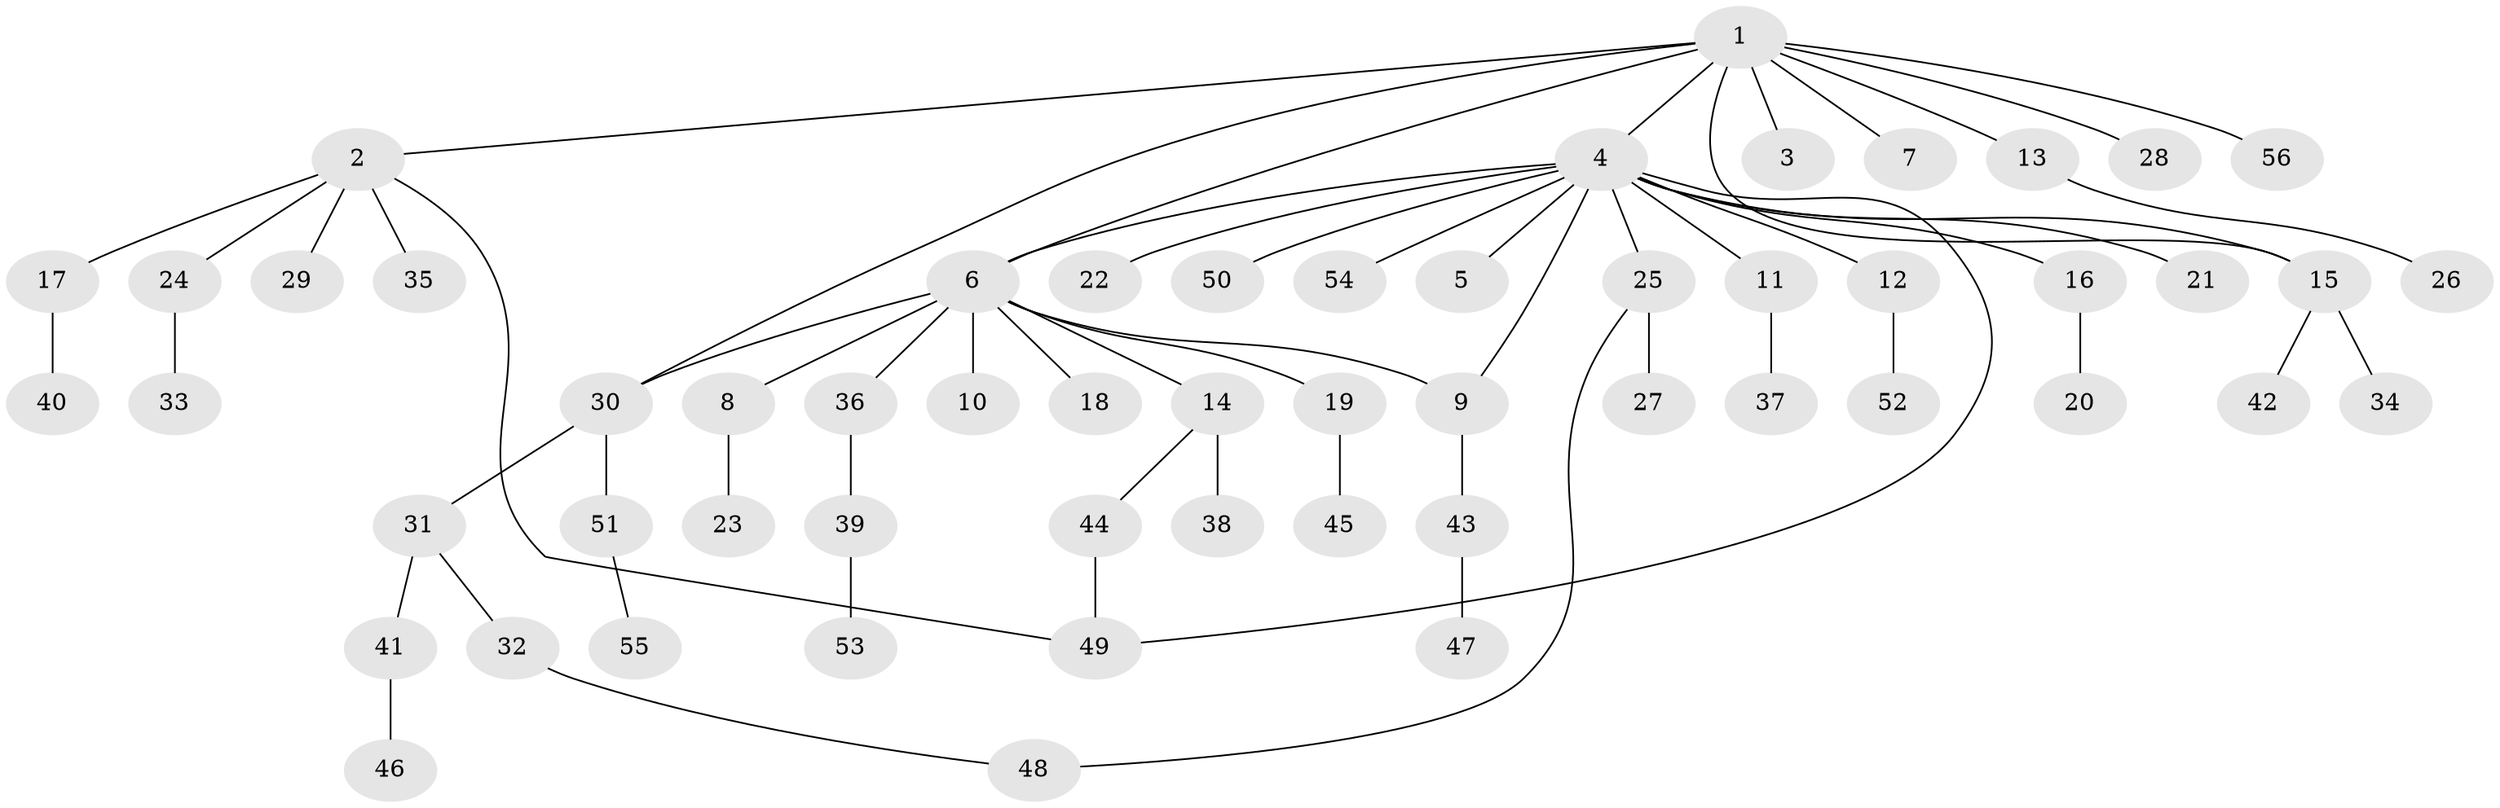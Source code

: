 // coarse degree distribution, {9: 0.05405405405405406, 7: 0.02702702702702703, 15: 0.02702702702702703, 1: 0.6756756756756757, 3: 0.05405405405405406, 2: 0.13513513513513514, 5: 0.02702702702702703}
// Generated by graph-tools (version 1.1) at 2025/23/03/03/25 07:23:53]
// undirected, 56 vertices, 62 edges
graph export_dot {
graph [start="1"]
  node [color=gray90,style=filled];
  1;
  2;
  3;
  4;
  5;
  6;
  7;
  8;
  9;
  10;
  11;
  12;
  13;
  14;
  15;
  16;
  17;
  18;
  19;
  20;
  21;
  22;
  23;
  24;
  25;
  26;
  27;
  28;
  29;
  30;
  31;
  32;
  33;
  34;
  35;
  36;
  37;
  38;
  39;
  40;
  41;
  42;
  43;
  44;
  45;
  46;
  47;
  48;
  49;
  50;
  51;
  52;
  53;
  54;
  55;
  56;
  1 -- 2;
  1 -- 3;
  1 -- 4;
  1 -- 6;
  1 -- 7;
  1 -- 13;
  1 -- 15;
  1 -- 28;
  1 -- 30;
  1 -- 56;
  2 -- 17;
  2 -- 24;
  2 -- 29;
  2 -- 35;
  2 -- 49;
  4 -- 5;
  4 -- 6;
  4 -- 9;
  4 -- 11;
  4 -- 12;
  4 -- 15;
  4 -- 16;
  4 -- 21;
  4 -- 22;
  4 -- 25;
  4 -- 49;
  4 -- 50;
  4 -- 54;
  6 -- 8;
  6 -- 9;
  6 -- 10;
  6 -- 14;
  6 -- 18;
  6 -- 19;
  6 -- 30;
  6 -- 36;
  8 -- 23;
  9 -- 43;
  11 -- 37;
  12 -- 52;
  13 -- 26;
  14 -- 38;
  14 -- 44;
  15 -- 34;
  15 -- 42;
  16 -- 20;
  17 -- 40;
  19 -- 45;
  24 -- 33;
  25 -- 27;
  25 -- 48;
  30 -- 31;
  30 -- 51;
  31 -- 32;
  31 -- 41;
  32 -- 48;
  36 -- 39;
  39 -- 53;
  41 -- 46;
  43 -- 47;
  44 -- 49;
  51 -- 55;
}
